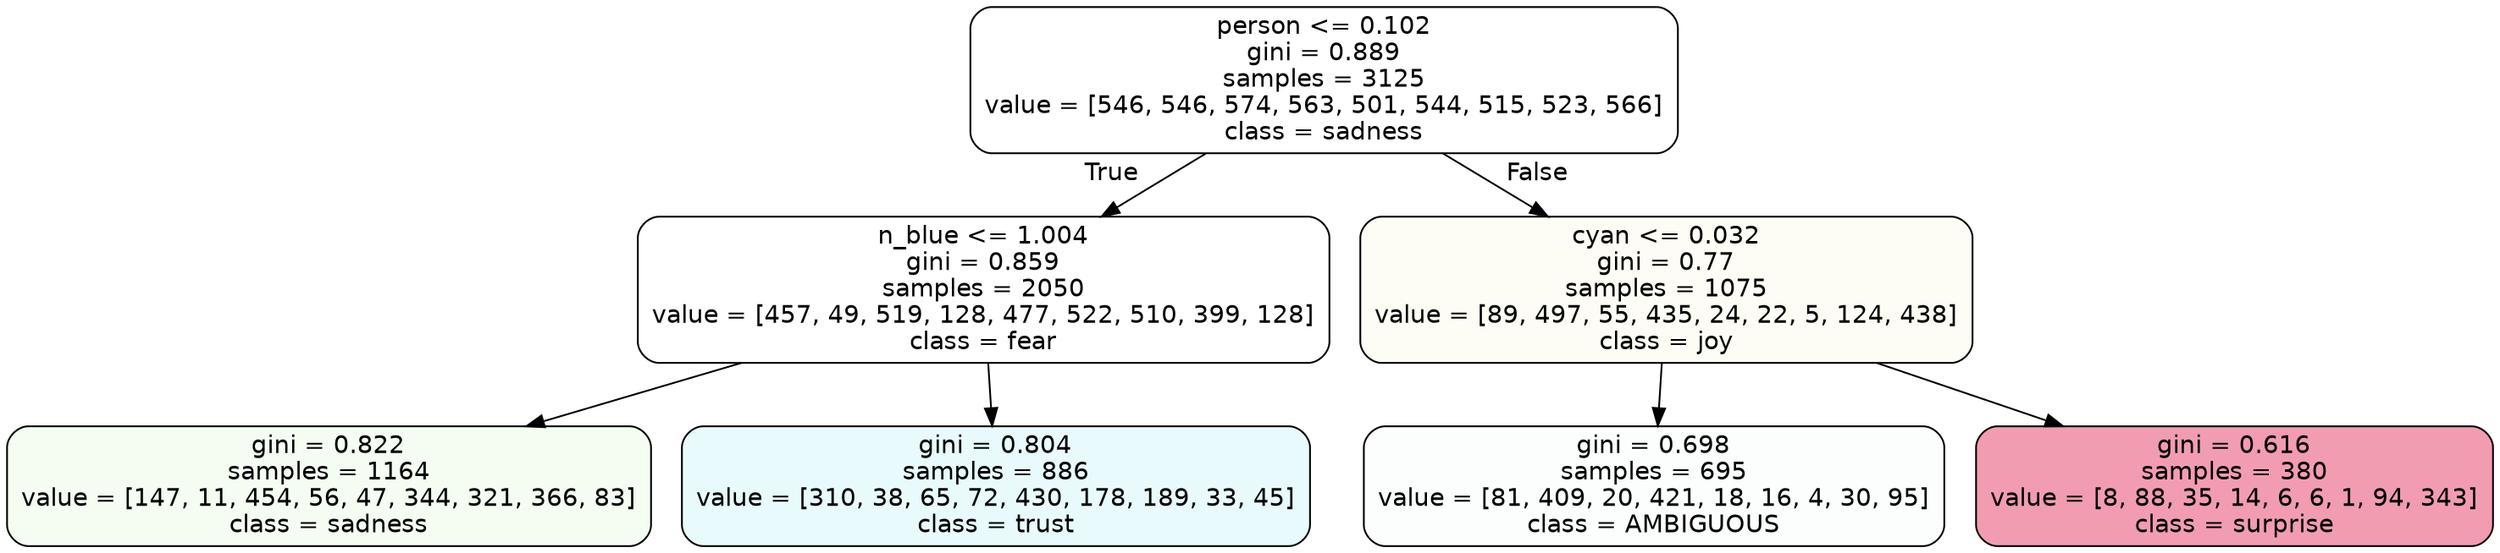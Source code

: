 digraph Tree {
node [shape=box, style="filled, rounded", color="black", fontname=helvetica] ;
edge [fontname=helvetica] ;
0 [label="person <= 0.102\ngini = 0.889\nsamples = 3125\nvalue = [546, 546, 574, 563, 501, 544, 515, 523, 566]\nclass = sadness", fillcolor="#64e53900"] ;
1 [label="n_blue <= 1.004\ngini = 0.859\nsamples = 2050\nvalue = [457, 49, 519, 128, 477, 522, 510, 399, 128]\nclass = fear", fillcolor="#3964e500"] ;
0 -> 1 [labeldistance=2.5, labelangle=45, headlabel="True"] ;
2 [label="gini = 0.822\nsamples = 1164\nvalue = [147, 11, 454, 56, 47, 344, 321, 366, 83]\nclass = sadness", fillcolor="#64e5390f"] ;
1 -> 2 ;
3 [label="gini = 0.804\nsamples = 886\nvalue = [310, 38, 65, 72, 430, 178, 189, 33, 45]\nclass = trust", fillcolor="#39d7e51d"] ;
1 -> 3 ;
4 [label="cyan <= 0.032\ngini = 0.77\nsamples = 1075\nvalue = [89, 497, 55, 435, 24, 22, 5, 124, 438]\nclass = joy", fillcolor="#d7e5390c"] ;
0 -> 4 [labeldistance=2.5, labelangle=-45, headlabel="False"] ;
5 [label="gini = 0.698\nsamples = 695\nvalue = [81, 409, 20, 421, 18, 16, 4, 30, 95]\nclass = AMBIGUOUS", fillcolor="#39e58104"] ;
4 -> 5 ;
6 [label="gini = 0.616\nsamples = 380\nvalue = [8, 88, 35, 14, 6, 6, 1, 94, 343]\nclass = surprise", fillcolor="#e539647f"] ;
4 -> 6 ;
}